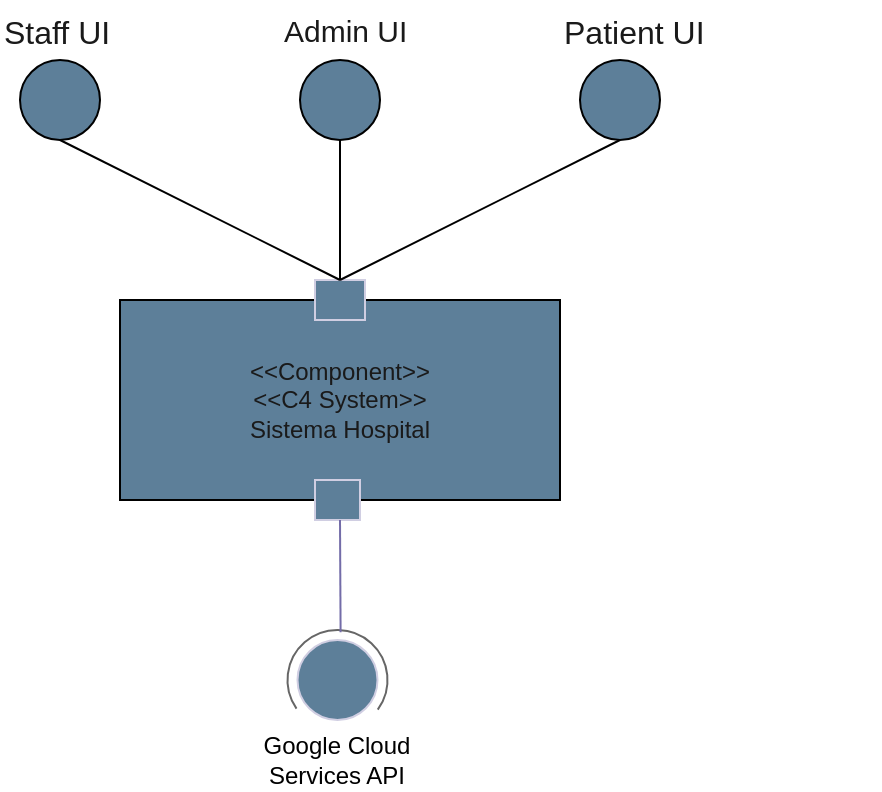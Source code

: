 <mxfile version="24.7.17">
  <diagram id="C5RBs43oDa-KdzZeNtuy" name="Page-1">
    <mxGraphModel grid="1" page="1" gridSize="10" guides="1" tooltips="1" connect="1" arrows="1" fold="1" pageScale="1" pageWidth="827" pageHeight="1169" math="0" shadow="0">
      <root>
        <mxCell id="WIyWlLk6GJQsqaUBKTNV-0" />
        <mxCell id="WIyWlLk6GJQsqaUBKTNV-1" parent="WIyWlLk6GJQsqaUBKTNV-0" />
        <mxCell id="Y-R_RtDxPs0OMCq_SQZc-1" value="&lt;div&gt;&amp;lt;&amp;lt;Component&amp;gt;&amp;gt;&lt;/div&gt;&lt;div&gt;&amp;lt;&amp;lt;C4 System&amp;gt;&amp;gt;&lt;/div&gt;&lt;div&gt;Sistema Hospital&lt;br&gt;&lt;/div&gt;" style="rounded=0;whiteSpace=wrap;html=1;strokeColor=#000000;fontColor=#1A1A1A;fillColor=#5D7F99;" vertex="1" parent="WIyWlLk6GJQsqaUBKTNV-1">
          <mxGeometry x="210" y="200" width="220" height="100" as="geometry" />
        </mxCell>
        <mxCell id="Y-R_RtDxPs0OMCq_SQZc-2" value="" style="ellipse;whiteSpace=wrap;html=1;aspect=fixed;strokeColor=#000000;fontColor=#1A1A1A;fillColor=#5D7F99;" vertex="1" parent="WIyWlLk6GJQsqaUBKTNV-1">
          <mxGeometry x="160" y="80" width="40" height="40" as="geometry" />
        </mxCell>
        <mxCell id="Y-R_RtDxPs0OMCq_SQZc-3" value="" style="ellipse;whiteSpace=wrap;html=1;aspect=fixed;strokeColor=#000000;fontColor=#1A1A1A;fillColor=#5D7F99;" vertex="1" parent="WIyWlLk6GJQsqaUBKTNV-1">
          <mxGeometry x="300" y="80" width="40" height="40" as="geometry" />
        </mxCell>
        <mxCell id="Y-R_RtDxPs0OMCq_SQZc-4" value="" style="ellipse;whiteSpace=wrap;html=1;aspect=fixed;strokeColor=#000000;fontColor=#1A1A1A;fillColor=#5D7F99;" vertex="1" parent="WIyWlLk6GJQsqaUBKTNV-1">
          <mxGeometry x="440" y="80" width="40" height="40" as="geometry" />
        </mxCell>
        <mxCell id="Y-R_RtDxPs0OMCq_SQZc-5" value="" style="rounded=0;whiteSpace=wrap;html=1;strokeColor=#D0CEE2;fontColor=#1A1A1A;fillColor=#5D7F99;" vertex="1" parent="WIyWlLk6GJQsqaUBKTNV-1">
          <mxGeometry x="307.5" y="190" width="25" height="20" as="geometry" />
        </mxCell>
        <mxCell id="Y-R_RtDxPs0OMCq_SQZc-27" value="&lt;font style=&quot;font-size: 16px;&quot;&gt;Staff UI&lt;/font&gt;" style="text;html=1;whiteSpace=wrap;overflow=hidden;rounded=0;fontColor=#1A1A1A;" vertex="1" parent="WIyWlLk6GJQsqaUBKTNV-1">
          <mxGeometry x="150" y="50" width="160" height="40" as="geometry" />
        </mxCell>
        <mxCell id="Y-R_RtDxPs0OMCq_SQZc-28" value="&lt;div style=&quot;font-size: 15px;&quot;&gt;&lt;font style=&quot;font-size: 15px;&quot;&gt;Admin UI&lt;/font&gt;&lt;/div&gt;" style="text;html=1;whiteSpace=wrap;overflow=hidden;rounded=0;fontColor=#1A1A1A;" vertex="1" parent="WIyWlLk6GJQsqaUBKTNV-1">
          <mxGeometry x="290" y="50" width="160" height="40" as="geometry" />
        </mxCell>
        <mxCell id="Y-R_RtDxPs0OMCq_SQZc-29" value="&lt;div&gt;&lt;font style=&quot;font-size: 16px;&quot;&gt;Patient UI&lt;/font&gt;&lt;/div&gt;" style="text;html=1;whiteSpace=wrap;overflow=hidden;rounded=0;fontColor=#1A1A1A;" vertex="1" parent="WIyWlLk6GJQsqaUBKTNV-1">
          <mxGeometry x="430" y="50" width="160" height="40" as="geometry" />
        </mxCell>
        <mxCell id="Y-R_RtDxPs0OMCq_SQZc-31" value="" style="rounded=0;whiteSpace=wrap;html=1;strokeColor=#D0CEE2;fontColor=#1A1A1A;fillColor=#5D7F99;" vertex="1" parent="WIyWlLk6GJQsqaUBKTNV-1">
          <mxGeometry x="307.5" y="290" width="22.5" height="20" as="geometry" />
        </mxCell>
        <mxCell id="Y-R_RtDxPs0OMCq_SQZc-32" value="" style="ellipse;whiteSpace=wrap;html=1;aspect=fixed;strokeColor=#D0CEE2;fontColor=#1A1A1A;fillColor=#5D7F99;" vertex="1" parent="WIyWlLk6GJQsqaUBKTNV-1">
          <mxGeometry x="298.75" y="370" width="40" height="40" as="geometry" />
        </mxCell>
        <mxCell id="Y-R_RtDxPs0OMCq_SQZc-54" value="" style="verticalLabelPosition=bottom;verticalAlign=top;html=1;shape=mxgraph.basic.arc;startAngle=0.653;endAngle=0.351;fillColor=#f5f5f5;fontColor=#333333;strokeColor=#666666;" vertex="1" parent="WIyWlLk6GJQsqaUBKTNV-1">
          <mxGeometry x="293.75" y="365" width="50" height="50" as="geometry" />
        </mxCell>
        <mxCell id="Y-R_RtDxPs0OMCq_SQZc-57" value="" style="endArrow=none;html=1;rounded=0;strokeColor=#736CA8;fontColor=#1A1A1A;exitX=0.531;exitY=0.022;exitDx=0;exitDy=0;exitPerimeter=0;" edge="1" parent="WIyWlLk6GJQsqaUBKTNV-1" source="Y-R_RtDxPs0OMCq_SQZc-54">
          <mxGeometry width="50" height="50" relative="1" as="geometry">
            <mxPoint x="320" y="360" as="sourcePoint" />
            <mxPoint x="320" y="310" as="targetPoint" />
          </mxGeometry>
        </mxCell>
        <mxCell id="Y-R_RtDxPs0OMCq_SQZc-58" value="" style="endArrow=none;html=1;rounded=0;strokeColor=#000000;fontColor=#1A1A1A;exitX=0.5;exitY=0;exitDx=0;exitDy=0;" edge="1" parent="WIyWlLk6GJQsqaUBKTNV-1" source="Y-R_RtDxPs0OMCq_SQZc-5">
          <mxGeometry width="50" height="50" relative="1" as="geometry">
            <mxPoint x="130" y="170" as="sourcePoint" />
            <mxPoint x="180" y="120" as="targetPoint" />
          </mxGeometry>
        </mxCell>
        <mxCell id="Y-R_RtDxPs0OMCq_SQZc-59" value="" style="endArrow=none;html=1;rounded=0;strokeColor=#000000;fontColor=#1A1A1A;exitX=0.5;exitY=0;exitDx=0;exitDy=0;" edge="1" parent="WIyWlLk6GJQsqaUBKTNV-1" source="Y-R_RtDxPs0OMCq_SQZc-5">
          <mxGeometry width="50" height="50" relative="1" as="geometry">
            <mxPoint x="270" y="170" as="sourcePoint" />
            <mxPoint x="320" y="120" as="targetPoint" />
          </mxGeometry>
        </mxCell>
        <mxCell id="Y-R_RtDxPs0OMCq_SQZc-60" value="" style="endArrow=none;html=1;rounded=0;strokeColor=#000000;fontColor=#1A1A1A;exitX=0.5;exitY=0;exitDx=0;exitDy=0;" edge="1" parent="WIyWlLk6GJQsqaUBKTNV-1" source="Y-R_RtDxPs0OMCq_SQZc-5">
          <mxGeometry width="50" height="50" relative="1" as="geometry">
            <mxPoint x="410" y="170" as="sourcePoint" />
            <mxPoint x="460" y="120" as="targetPoint" />
          </mxGeometry>
        </mxCell>
        <mxCell id="cVxRN6MvEGq8-cNjZAMB-2" value="Google Cloud Services API" style="text;html=1;align=center;verticalAlign=middle;whiteSpace=wrap;rounded=0;" vertex="1" parent="WIyWlLk6GJQsqaUBKTNV-1">
          <mxGeometry x="278.13" y="415" width="81.25" height="30" as="geometry" />
        </mxCell>
      </root>
    </mxGraphModel>
  </diagram>
</mxfile>
